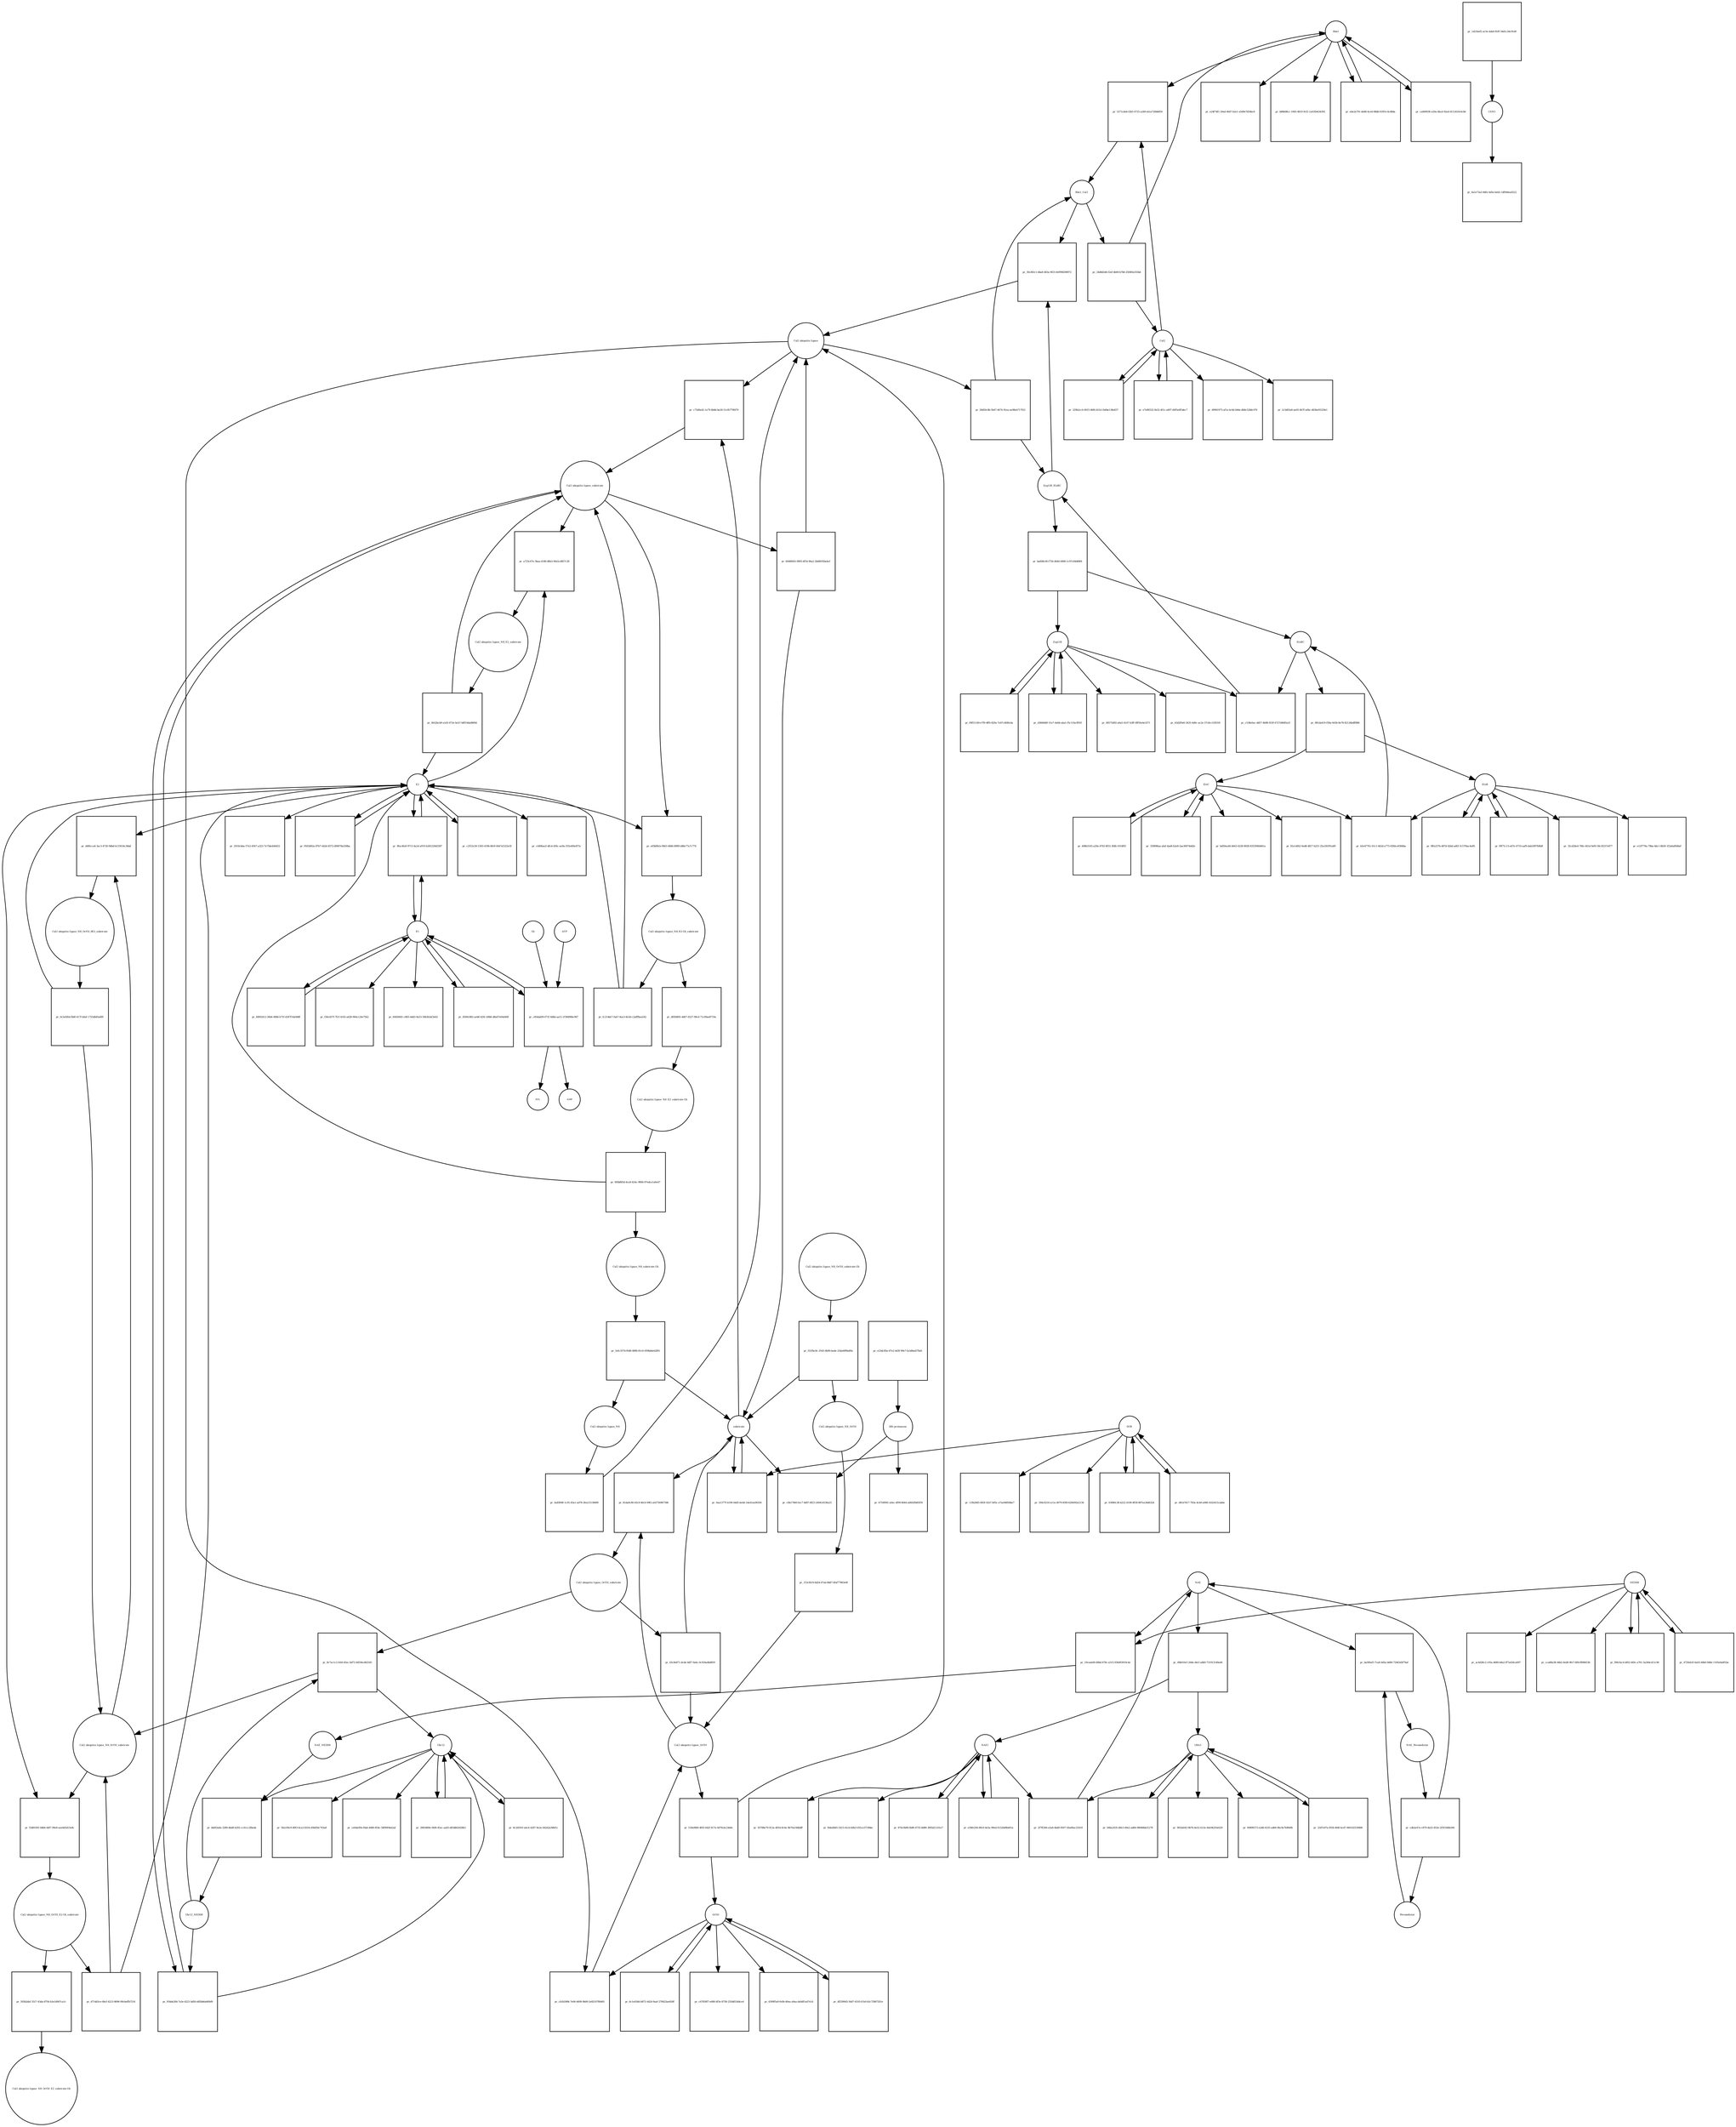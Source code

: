 strict digraph  {
Rbx1 [annotation="", bipartite=0, cls=macromolecule, fontsize=4, label=Rbx1, shape=circle];
"pr_5271cdeb-f2b5-4725-a249-eb1a726bb850" [annotation="", bipartite=1, cls=process, fontsize=4, label="pr_5271cdeb-f2b5-4725-a249-eb1a726bb850", shape=square];
Cul2 [annotation="", bipartite=0, cls=macromolecule, fontsize=4, label=Cul2, shape=circle];
Rbx1_Cul2 [annotation="", bipartite=0, cls=complex, fontsize=4, label=Rbx1_Cul2, shape=circle];
"Cul2 ubiquitin ligase_N8_Orf10_substrate" [annotation="", bipartite=0, cls=complex, fontsize=4, label="Cul2 ubiquitin ligase_N8_Orf10_substrate", shape=circle];
"pr_d4f6cca4-3ac3-4720-9dbd-b115616c3bbd" [annotation="", bipartite=1, cls=process, fontsize=4, label="pr_d4f6cca4-3ac3-4720-9dbd-b115616c3bbd", shape=square];
E2 [annotation="", bipartite=0, cls=macromolecule, fontsize=4, label=E2, shape=circle];
"Cul2 ubiquitin ligase_N8_Orf10_0E2_substrate" [annotation="", bipartite=0, cls=complex, fontsize=4, label="Cul2 ubiquitin ligase_N8_Orf10_0E2_substrate", shape=circle];
"Cul2 ubiquitin ligase_substrate" [annotation="", bipartite=0, cls=complex, fontsize=4, label="Cul2 ubiquitin ligase_substrate", shape=circle];
"pr_a723c67e-3baa-4180-86b3-90e5cd857c28" [annotation="", bipartite=1, cls=process, fontsize=4, label="pr_a723c67e-3baa-4180-86b3-90e5cd857c28", shape=square];
"Cul2 ubiquitin ligase_N8_E2_substrate" [annotation="", bipartite=0, cls=complex, fontsize=4, label="Cul2 ubiquitin ligase_N8_E2_substrate", shape=circle];
"Cul2 ubiquitin ligase_Orf10" [annotation="", bipartite=0, cls=complex, fontsize=4, label="Cul2 ubiquitin ligase_Orf10", shape=circle];
"pr_81da9c80-45c9-46c0-99f2-a02756967586" [annotation="", bipartite=1, cls=process, fontsize=4, label="pr_81da9c80-45c9-46c0-99f2-a02756967586", shape=square];
substrate [annotation="", bipartite=0, cls=macromolecule, fontsize=4, label=substrate, shape=circle];
"Cul2 ubiquitin ligase_Orf10_substrate" [annotation="", bipartite=0, cls=complex, fontsize=4, label="Cul2 ubiquitin ligase_Orf10_substrate", shape=circle];
"pr_8c7ac1c2-fefd-45ec-bd72-9d556cd62545" [annotation="", bipartite=1, cls=process, fontsize=4, label="pr_8c7ac1c2-fefd-45ec-bd72-9d556cd62545", shape=square];
Ubc12_NEDD8 [annotation="", bipartite=0, cls=complex, fontsize=4, label=Ubc12_NEDD8, shape=circle];
Ubc12 [annotation="", bipartite=0, cls=macromolecule, fontsize=4, label=Ubc12, shape=circle];
"pr_c75d0a42-1a79-4b8d-ba30-51cfb779fd70" [annotation="", bipartite=1, cls=process, fontsize=4, label="pr_c75d0a42-1a79-4b8d-ba30-51cfb779fd70", shape=square];
"Cul2 ubiquitin ligase" [annotation="", bipartite=0, cls=complex, fontsize=4, label="Cul2 ubiquitin ligase", shape=circle];
"pr_934de284-7a3e-4221-bd50-dd5bb6a669d9" [annotation="", bipartite=1, cls=process, fontsize=4, label="pr_934de284-7a3e-4221-bd50-dd5bb6a669d9", shape=square];
EloB [annotation="", bipartite=0, cls=macromolecule, fontsize=4, label=EloB, shape=circle];
"pr_b5e47761-01c1-462d-a775-83fdce9366ba" [annotation="", bipartite=1, cls=process, fontsize=4, label="pr_b5e47761-01c1-462d-a775-83fdce9366ba", shape=square];
EloC [annotation="", bipartite=0, cls=macromolecule, fontsize=4, label=EloC, shape=circle];
EloBC [annotation="", bipartite=0, cls=complex, fontsize=4, label=EloBC, shape=circle];
"pr_c538e0ac-dd57-4b98-933f-6727d4685a1f" [annotation="", bipartite=1, cls=process, fontsize=4, label="pr_c538e0ac-dd57-4b98-933f-6727d4685a1f", shape=square];
Zyg11B [annotation="", bipartite=0, cls=macromolecule, fontsize=4, label=Zyg11B, shape=circle];
Zyg11B_EloBC [annotation="", bipartite=0, cls=complex, fontsize=4, label=Zyg11B_EloBC, shape=circle];
"pr_5fe383c1-dba8-483a-9f25-0ef998298972" [annotation="", bipartite=1, cls=process, fontsize=4, label="pr_5fe383c1-dba8-483a-9f25-0ef998298972", shape=square];
NAE1 [annotation="", bipartite=0, cls=macromolecule, fontsize=4, label=NAE1, shape=circle];
"pr_2f7ff266-a5a8-4bd9-9507-56a00ac25418" [annotation="", bipartite=1, cls=process, fontsize=4, label="pr_2f7ff266-a5a8-4bd9-9507-56a00ac25418", shape=square];
UBA3 [annotation="", bipartite=0, cls=macromolecule, fontsize=4, label=UBA3, shape=circle];
NAE [annotation="", bipartite=0, cls=complex, fontsize=4, label=NAE, shape=circle];
"pr_ba5f6af3-7ca8-4d5a-b680-72643d2f76af" [annotation="", bipartite=1, cls=process, fontsize=4, label="pr_ba5f6af3-7ca8-4d5a-b680-72643d2f76af", shape=square];
Pevonedistat [annotation="", bipartite=0, cls="simple chemical", fontsize=4, label=Pevonedistat, shape=circle];
NAE_Pevonedistat [annotation="", bipartite=0, cls=complex, fontsize=4, label=NAE_Pevonedistat, shape=circle];
NEDD8 [annotation="", bipartite=0, cls=macromolecule, fontsize=4, label=NEDD8, shape=circle];
"pr_19ceab49-d0bd-478c-a515-93b093919c4e" [annotation="", bipartite=1, cls=process, fontsize=4, label="pr_19ceab49-d0bd-478c-a515-93b093919c4e", shape=square];
NAE_NEDD8 [annotation="", bipartite=0, cls=complex, fontsize=4, label=NAE_NEDD8, shape=circle];
"pr_cb1b5984-7e06-4609-9b00-2e8210780d01" [annotation="", bipartite=1, cls=process, fontsize=4, label="pr_cb1b5984-7e06-4609-9b00-2e8210780d01", shape=square];
Orf10 [annotation="", bipartite=0, cls=macromolecule, fontsize=4, label=Orf10, shape=circle];
"pr_bb6f3a8a-3289-4bd8-b292-cc41cc2fbede" [annotation="", bipartite=1, cls=process, fontsize=4, label="pr_bb6f3a8a-3289-4bd8-b292-cc41cc2fbede", shape=square];
"26S-proteasom" [annotation="", bipartite=0, cls=complex, fontsize=4, label="26S-proteasom", shape=circle];
"pr_6716f081-a0ec-4f99-8044-a6602fb85f59" [annotation="", bipartite=1, cls=process, fontsize=4, label="pr_6716f081-a0ec-4f99-8044-a6602fb85f59", shape=square];
CSN5 [annotation="", bipartite=0, cls=complex, fontsize=4, label=CSN5, shape=circle];
"pr_6a1e73a3-84fe-4d5e-beb5-1df944ea0222" [annotation="", bipartite=1, cls=process, fontsize=4, label="pr_6a1e73a3-84fe-4d5e-beb5-1df944ea0222", shape=square];
"pr_d9961975-af1a-4c6d-b9de-db8c528dc976" [annotation="", bipartite=1, cls=process, fontsize=4, label="pr_d9961975-af1a-4c6d-b9de-db8c528dc976", shape=square];
"pr_2c5d65e8-ae05-4b7f-a6bc-d63be93329e1" [annotation="", bipartite=1, cls=process, fontsize=4, label="pr_2c5d65e8-ae05-4b7f-a6bc-d63be93329e1", shape=square];
DUB [annotation="", bipartite=0, cls=macromolecule, fontsize=4, label=DUB, shape=circle];
"pr_11fb2845-683f-41b7-b95c-e7ae06856be7" [annotation="", bipartite=1, cls=process, fontsize=4, label="pr_11fb2845-683f-41b7-b95c-e7ae06856be7", shape=square];
"pr_594c6216-a11e-4979-85f8-62f4092e2134" [annotation="", bipartite=1, cls=process, fontsize=4, label="pr_594c6216-a11e-4979-85f8-62f4092e2134", shape=square];
E1 [annotation="", bipartite=0, cls=macromolecule, fontsize=4, label=E1, shape=circle];
"pr_f36cd57f-7fcf-4165-a628-964cc24e75b2" [annotation="", bipartite=1, cls=process, fontsize=4, label="pr_f36cd57f-7fcf-4165-a628-964cc24e75b2", shape=square];
"pr_64456fd1-c883-4dd3-9a53-50b3b3af3e62" [annotation="", bipartite=1, cls=process, fontsize=4, label="pr_64456fd1-c883-4dd3-9a53-50b3b3af3e62", shape=square];
"pr_c4496ae2-dfcd-456c-ae9a-555e4f4e875c" [annotation="", bipartite=1, cls=process, fontsize=4, label="pr_c4496ae2-dfcd-456c-ae9a-555e4f4e875c", shape=square];
"pr_2916cbba-57e2-4567-a323-7e75de444452" [annotation="", bipartite=1, cls=process, fontsize=4, label="pr_2916cbba-57e2-4567-a323-7e75de444452", shape=square];
"pr_32cd24e4-76fe-441d-9ef6-58c3f237e877" [annotation="", bipartite=1, cls=process, fontsize=4, label="pr_32cd24e4-76fe-441d-9ef6-58c3f237e877", shape=square];
"pr_e12f779a-79ba-4dc1-8b50-1f2a6af60bef" [annotation="", bipartite=1, cls=process, fontsize=4, label="pr_e12f779a-79ba-4dc1-8b50-1f2a6af60bef", shape=square];
"pr_bd50ea44-b643-4228-8028-835394fd461a" [annotation="", bipartite=1, cls=process, fontsize=4, label="pr_bd50ea44-b643-4228-8028-835394fd461a", shape=square];
"pr_81e1df42-0ed8-4817-b251-25a181f91a89" [annotation="", bipartite=1, cls=process, fontsize=4, label="pr_81e1df42-0ed8-4817-b251-25a181f91a89", shape=square];
"pr_93788e79-912a-405d-8c4e-9b70a19dbdff" [annotation="", bipartite=1, cls=process, fontsize=4, label="pr_93788e79-912a-405d-8c4e-9b70a19dbdff", shape=square];
"pr_fb4a6b65-5415-41cb-b0b3-055ce3719bbc" [annotation="", bipartite=1, cls=process, fontsize=4, label="pr_fb4a6b65-5415-41cb-b0b3-055ce3719bbc", shape=square];
"pr_ac4d28c2-c05a-4680-b8a2-ff7a426ca007" [annotation="", bipartite=1, cls=process, fontsize=4, label="pr_ac4d28c2-c05a-4680-b8a2-ff7a426ca007", shape=square];
"pr_cca88a38-44b2-4ed9-9fe7-6f0cf898453b" [annotation="", bipartite=1, cls=process, fontsize=4, label="pr_cca88a38-44b2-4ed9-9fe7-6f0cf898453b", shape=square];
"pr_c67830f7-e680-4f3e-8758-235d653d4ce4" [annotation="", bipartite=1, cls=process, fontsize=4, label="pr_c67830f7-e680-4f3e-8758-235d653d4ce4", shape=square];
"pr_6399f5a9-fe0b-40ea-a9aa-da0df1a47e1d" [annotation="", bipartite=1, cls=process, fontsize=4, label="pr_6399f5a9-fe0b-40ea-a9aa-da0df1a47e1d", shape=square];
"pr_e24f7df1-20ed-40d7-b2e1-a5d9e7d54bc8" [annotation="", bipartite=1, cls=process, fontsize=4, label="pr_e24f7df1-20ed-40d7-b2e1-a5d9e7d54bc8", shape=square];
"pr_b88b08cc-1065-4810-9cf2-1a035b434392" [annotation="", bipartite=1, cls=process, fontsize=4, label="pr_b88b08cc-1065-4810-9cf2-1a035b434392", shape=square];
"pr_9f43a643-9b76-4e52-b13e-44e94293a029" [annotation="", bipartite=1, cls=process, fontsize=4, label="pr_9f43a643-9b76-4e52-b13e-44e94293a029", shape=square];
"pr_00899373-e2d6-4335-ad66-9bc9a7b906fb" [annotation="", bipartite=1, cls=process, fontsize=4, label="pr_00899373-e2d6-4335-ad66-9bc9a7b906fb", shape=square];
"pr_56a100c9-80f3-4ca3-8354-d58d56c763a8" [annotation="", bipartite=1, cls=process, fontsize=4, label="pr_56a100c9-80f3-4ca3-8354-d58d56c763a8", shape=square];
"pr_ce0da95b-f9ab-4486-854c-58f90f4eb2af" [annotation="", bipartite=1, cls=process, fontsize=4, label="pr_ce0da95b-f9ab-4486-854c-58f90f4eb2af", shape=square];
"pr_00575d92-a6a5-4147-b3ff-0ff05e4e3371" [annotation="", bipartite=1, cls=process, fontsize=4, label="pr_00575d92-a6a5-4147-b3ff-0ff05e4e3371", shape=square];
"pr_43d2f0e6-3435-4d0c-ac2e-37c8cc539318" [annotation="", bipartite=1, cls=process, fontsize=4, label="pr_43d2f0e6-3435-4d0c-ac2e-37c8cc539318", shape=square];
"pr_c6b17660-fec7-4d97-8f23-249414530a25" [annotation="", bipartite=1, cls=process, fontsize=4, label="pr_c6b17660-fec7-4d97-8f23-249414530a25", shape=square];
"Cul2 ubiquitin ligase_N8_Orf10_E2-Ub_substrate" [annotation="", bipartite=0, cls=complex, fontsize=4, label="Cul2 ubiquitin ligase_N8_Orf10_E2-Ub_substrate", shape=circle];
"pr_d714d3ce-6bcf-4213-8696-99cbeffb7216" [annotation="", bipartite=1, cls=process, fontsize=4, label="pr_d714d3ce-6bcf-4213-8696-99cbeffb7216", shape=square];
"Cul2 ubiquitin ligase_N8_E2-Ub_substrate" [annotation="", bipartite=0, cls=complex, fontsize=4, label="Cul2 ubiquitin ligase_N8_E2-Ub_substrate", shape=circle];
"pr_fc214de7-fab7-4ae3-8e3d-c2afffbea542" [annotation="", bipartite=1, cls=process, fontsize=4, label="pr_fc214de7-fab7-4ae3-8e3d-c2afffbea542", shape=square];
"pr_0aa1377f-b190-44d5-be4d-14e41ea90356" [annotation="", bipartite=1, cls=process, fontsize=4, label="pr_0aa1377f-b190-44d5-be4d-14e41ea90356", shape=square];
"pr_24d8d246-f2ef-4b69-b78d-25f4f0a355bd" [annotation="", bipartite=1, cls=process, fontsize=4, label="pr_24d8d246-f2ef-4b69-b78d-25f4f0a355bd", shape=square];
"pr_0c5efd5d-fb6f-417f-b4af-1725db45a6f8" [annotation="", bipartite=1, cls=process, fontsize=4, label="pr_0c5efd5d-fb6f-417f-b4af-1725db45a6f8", shape=square];
"pr_6b52bcb9-a1d3-472e-bcb7-b8f10dad869d" [annotation="", bipartite=1, cls=process, fontsize=4, label="pr_6b52bcb9-a1d3-472e-bcb7-b8f10dad869d", shape=square];
"Cul2 ubiquitin ligase_N8_E2_substrate-Ub" [annotation="", bipartite=0, cls=complex, fontsize=4, label="Cul2 ubiquitin ligase_N8_E2_substrate-Ub", shape=circle];
"pr_6f4b885d-4ca9-424c-9606-87edce1a6e47" [annotation="", bipartite=1, cls=process, fontsize=4, label="pr_6f4b885d-4ca9-424c-9606-87edce1a6e47", shape=square];
"Cul2 ubiquitin ligase_N8_substrate-Ub" [annotation="", bipartite=0, cls=complex, fontsize=4, label="Cul2 ubiquitin ligase_N8_substrate-Ub", shape=circle];
"pr_28d50c8b-5b47-4674-91ea-ae98eb717921" [annotation="", bipartite=1, cls=process, fontsize=4, label="pr_28d50c8b-5b47-4674-91ea-ae98eb717921", shape=square];
"Cul2 ubiquitin ligase_N8" [annotation="", bipartite=0, cls=complex, fontsize=4, label="Cul2 ubiquitin ligase_N8", shape=circle];
"pr_fad5f06f-1c91-45a1-ad78-3fea15136689" [annotation="", bipartite=1, cls=process, fontsize=4, label="pr_fad5f06f-1c91-45a1-ad78-3fea15136689", shape=square];
"pr_518e98fd-4f05-442f-817e-0d76cbc24d4c" [annotation="", bipartite=1, cls=process, fontsize=4, label="pr_518e98fd-4f05-442f-817e-0d76cbc24d4c", shape=square];
"Cul2 ubiquitin ligase_N8_Orf10" [annotation="", bipartite=0, cls=complex, fontsize=4, label="Cul2 ubiquitin ligase_N8_Orf10", shape=circle];
"pr_153cfb19-6d24-47ab-8b87-6faf77883e9f" [annotation="", bipartite=1, cls=process, fontsize=4, label="pr_153cfb19-6d24-47ab-8b87-6faf77883e9f", shape=square];
"pr_63c8e871-dcde-4df7-9a4c-0c924a4bd859" [annotation="", bipartite=1, cls=process, fontsize=4, label="pr_63c8e871-dcde-4df7-9a4c-0c924a4bd859", shape=square];
"Cul2 ubiquitin ligase_N8_Orf10_substrate-Ub" [annotation="", bipartite=0, cls=complex, fontsize=4, label="Cul2 ubiquitin ligase_N8_Orf10_substrate-Ub", shape=circle];
"pr_551fbc8c-3543-4b90-ba4e-23da69f8a89a" [annotation="", bipartite=1, cls=process, fontsize=4, label="pr_551fbc8c-3543-4b90-ba4e-23da69f8a89a", shape=square];
"pr_6046f603-9905-4f54-96a2-2b68935bebcf" [annotation="", bipartite=1, cls=process, fontsize=4, label="pr_6046f603-9905-4f54-96a2-2b68935bebcf", shape=square];
"pr_5efc357d-f648-4980-81c6-059bb4e62f81" [annotation="", bipartite=1, cls=process, fontsize=4, label="pr_5efc357d-f648-4980-81c6-059bb4e62f81", shape=square];
"pr_881da419-f59a-443b-8e78-82124bdff886" [annotation="", bipartite=1, cls=process, fontsize=4, label="pr_881da419-f59a-443b-8e78-82124bdff886", shape=square];
"pr_ba608c00-f726-4b40-8490-1c97c84d68f4" [annotation="", bipartite=1, cls=process, fontsize=4, label="pr_ba608c00-f726-4b40-8490-1c97c84d68f4", shape=square];
"pr_49b016cf-264e-44cf-adb9-731913149a46" [annotation="", bipartite=1, cls=process, fontsize=4, label="pr_49b016cf-264e-44cf-adb9-731913149a46", shape=square];
"pr_cdb2e47e-c879-4b25-853e-2f5f1fd6b346" [annotation="", bipartite=1, cls=process, fontsize=4, label="pr_cdb2e47e-c879-4b25-853e-2f5f1fd6b346", shape=square];
"pr_e23dc85a-67e2-4d3f-99e7-fa3d6ad37bd1" [annotation="", bipartite=1, cls=process, fontsize=4, label="pr_e23dc85a-67e2-4d3f-99e7-fa3d6ad37bd1", shape=square];
"pr_1d21bef2-ac5e-4da9-81ff-54d1c3dc91d9" [annotation="", bipartite=1, cls=process, fontsize=4, label="pr_1d21bef2-ac5e-4da9-81ff-54d1c3dc91d9", shape=square];
"pr_229b2cc6-0015-46f6-b51d-1b6be138e837" [annotation="", bipartite=1, cls=process, fontsize=4, label="pr_229b2cc6-0015-46f6-b51d-1b6be138e837", shape=square];
"pr_03080c38-b222-4109-8f58-887ea34d632d" [annotation="", bipartite=1, cls=process, fontsize=4, label="pr_03080c38-b222-4109-8f58-887ea34d632d", shape=square];
"pr_8300c882-aeb8-429c-b9b6-d8a67e64e668" [annotation="", bipartite=1, cls=process, fontsize=4, label="pr_8300c882-aeb8-429c-b9b6-d8a67e64e668", shape=square];
"pr_9503d02a-87b7-442d-8372-d94978a358ba" [annotation="", bipartite=1, cls=process, fontsize=4, label="pr_9503d02a-87b7-442d-8372-d94978a358ba", shape=square];
"pr_0ffa237b-487d-42bd-ad01-fc57f4ac4e85" [annotation="", bipartite=1, cls=process, fontsize=4, label="pr_0ffa237b-487d-42bd-ad01-fc57f4ac4e85", shape=square];
"pr_408b3145-a29a-4702-8f53-3fdfc1014f65" [annotation="", bipartite=1, cls=process, fontsize=4, label="pr_408b3145-a29a-4702-8f53-3fdfc1014f65", shape=square];
"pr_874c0b90-fb80-4735-8d80-3f85d21101e7" [annotation="", bipartite=1, cls=process, fontsize=4, label="pr_874c0b90-fb80-4735-8d80-3f85d21101e7", shape=square];
"pr_f69cfac4-bf02-449c-a761-3a364cd11c96" [annotation="", bipartite=1, cls=process, fontsize=4, label="pr_f69cfac4-bf02-449c-a761-3a364cd11c96", shape=square];
"pr_df2599d3-56d7-4193-b7a9-b5c72867201e" [annotation="", bipartite=1, cls=process, fontsize=4, label="pr_df2599d3-56d7-4193-b7a9-b5c72867201e", shape=square];
"pr_ebe2a791-de88-4ce6-88db-61f01c4cd8da" [annotation="", bipartite=1, cls=process, fontsize=4, label="pr_ebe2a791-de88-4ce6-88db-61f01c4cd8da", shape=square];
"pr_33d7e97a-f058-464f-bcd7-060102539486" [annotation="", bipartite=1, cls=process, fontsize=4, label="pr_33d7e97a-f058-464f-bcd7-060102539486", shape=square];
"pr_2983489e-0fd0-45ec-aa05-d83db62028b3" [annotation="", bipartite=1, cls=process, fontsize=4, label="pr_2983489e-0fd0-45ec-aa05-d83db62028b3", shape=square];
"pr_09f51149-e7f9-4ff0-829a-7e47c4fd0cda" [annotation="", bipartite=1, cls=process, fontsize=4, label="pr_09f51149-e7f9-4ff0-829a-7e47c4fd0cda", shape=square];
"pr_e7e89332-9a32-4f1c-a497-d4f5e0f5dec7" [annotation="", bipartite=1, cls=process, fontsize=4, label="pr_e7e89332-9a32-4f1c-a497-d4f5e0f5dec7", shape=square];
"pr_d9cb7d17-783a-4cb9-a066-41b5415cabbe" [annotation="", bipartite=1, cls=process, fontsize=4, label="pr_d9cb7d17-783a-4cb9-a066-41b5415cabbe", shape=square];
"pr_fd902412-36b4-49b6-b71f-d347f16a9d8f" [annotation="", bipartite=1, cls=process, fontsize=4, label="pr_fd902412-36b4-49b6-b71f-d347f16a9d8f", shape=square];
"pr_c2553c56-1583-419b-8fe9-0447a5322e5f" [annotation="", bipartite=1, cls=process, fontsize=4, label="pr_c2553c56-1583-419b-8fe9-0447a5322e5f", shape=square];
"pr_f9f71c13-e67e-4710-aaf9-dab1897fd6df" [annotation="", bipartite=1, cls=process, fontsize=4, label="pr_f9f71c13-e67e-4710-aaf9-dab1897fd6df", shape=square];
"pr_339896aa-afaf-4ad4-b2e8-2ae36074dd2e" [annotation="", bipartite=1, cls=process, fontsize=4, label="pr_339896aa-afaf-4ad4-b2e8-2ae36074dd2e", shape=square];
"pr_e58fe204-89c6-4e5a-99ed-01526d0b401a" [annotation="", bipartite=1, cls=process, fontsize=4, label="pr_e58fe204-89c6-4e5a-99ed-01526d0b401a", shape=square];
"pr_4720eb1f-6a03-46b0-948e-1105e0a8f1be" [annotation="", bipartite=1, cls=process, fontsize=4, label="pr_4720eb1f-6a03-46b0-948e-1105e0a8f1be", shape=square];
"pr_6c1e034d-b872-4424-9aaf-278423ae658f" [annotation="", bipartite=1, cls=process, fontsize=4, label="pr_6c1e034d-b872-4424-9aaf-278423ae658f", shape=square];
"pr_ca849036-e20a-4bcd-92a4-d112410c6cb6" [annotation="", bipartite=1, cls=process, fontsize=4, label="pr_ca849036-e20a-4bcd-92a4-d112410c6cb6", shape=square];
"pr_046a2435-d9e3-49e2-ad84-98048bb31278" [annotation="", bipartite=1, cls=process, fontsize=4, label="pr_046a2435-d9e3-49e2-ad84-98048bb31278", shape=square];
"pr_8c2d591f-abc4-4287-9e2e-442d2a38bf1c" [annotation="", bipartite=1, cls=process, fontsize=4, label="pr_8c2d591f-abc4-4287-9e2e-442d2a38bf1c", shape=square];
"pr_d366666f-51e7-4ebb-aba1-f5c116e3f91f" [annotation="", bipartite=1, cls=process, fontsize=4, label="pr_d366666f-51e7-4ebb-aba1-f5c116e3f91f", shape=square];
"pr_c85dab09-071f-4dbb-aa15-1f39d90bc967" [annotation="", bipartite=1, cls=process, fontsize=4, label="pr_c85dab09-071f-4dbb-aa15-1f39d90bc967", shape=square];
Ub [annotation="", bipartite=0, cls="simple chemical", fontsize=4, label=Ub, shape=circle];
ATP [annotation="", bipartite=0, cls="simple chemical", fontsize=4, label=ATP, shape=circle];
AMP [annotation="", bipartite=0, cls="simple chemical", fontsize=4, label=AMP, shape=circle];
PPi [annotation="", bipartite=0, cls="simple chemical", fontsize=4, label=PPi, shape=circle];
"pr_9fac4fa9-9713-4a1d-a919-b281220d2587" [annotation="", bipartite=1, cls=process, fontsize=4, label="pr_9fac4fa9-9713-4a1d-a919-b281220d2587", shape=square];
"pr_f3d81091-8db4-4df7-99e8-aee4d5d15e8c" [annotation="", bipartite=1, cls=process, fontsize=4, label="pr_f3d81091-8db4-4df7-99e8-aee4d5d15e8c", shape=square];
"pr_e05bf8cb-9463-4846-8989-d48e77a7c774" [annotation="", bipartite=1, cls=process, fontsize=4, label="pr_e05bf8cb-9463-4846-8989-d48e77a7c774", shape=square];
"pr_d95fdf65-4d67-4527-99cd-71c09ae8719a" [annotation="", bipartite=1, cls=process, fontsize=4, label="pr_d95fdf65-4d67-4527-99cd-71c09ae8719a", shape=square];
"pr_593b2daf-3517-43da-8756-b3e1d947ca1c" [annotation="", bipartite=1, cls=process, fontsize=4, label="pr_593b2daf-3517-43da-8756-b3e1d947ca1c", shape=square];
"Cul2 ubiquitin ligase_N8_Orf10_E2_substrate-Ub" [annotation="", bipartite=0, cls=complex, fontsize=4, label="Cul2 ubiquitin ligase_N8_Orf10_E2_substrate-Ub", shape=circle];
Rbx1 -> "pr_5271cdeb-f2b5-4725-a249-eb1a726bb850"  [annotation="", interaction_type=consumption];
Rbx1 -> "pr_e24f7df1-20ed-40d7-b2e1-a5d9e7d54bc8"  [annotation="", interaction_type=consumption];
Rbx1 -> "pr_b88b08cc-1065-4810-9cf2-1a035b434392"  [annotation="", interaction_type=consumption];
Rbx1 -> "pr_ebe2a791-de88-4ce6-88db-61f01c4cd8da"  [annotation="", interaction_type=consumption];
Rbx1 -> "pr_ca849036-e20a-4bcd-92a4-d112410c6cb6"  [annotation="", interaction_type=consumption];
"pr_5271cdeb-f2b5-4725-a249-eb1a726bb850" -> Rbx1_Cul2  [annotation="", interaction_type=production];
Cul2 -> "pr_5271cdeb-f2b5-4725-a249-eb1a726bb850"  [annotation="", interaction_type=consumption];
Cul2 -> "pr_d9961975-af1a-4c6d-b9de-db8c528dc976"  [annotation="", interaction_type=consumption];
Cul2 -> "pr_2c5d65e8-ae05-4b7f-a6bc-d63be93329e1"  [annotation="", interaction_type=consumption];
Cul2 -> "pr_229b2cc6-0015-46f6-b51d-1b6be138e837"  [annotation="", interaction_type=consumption];
Cul2 -> "pr_e7e89332-9a32-4f1c-a497-d4f5e0f5dec7"  [annotation="", interaction_type=consumption];
Rbx1_Cul2 -> "pr_5fe383c1-dba8-483a-9f25-0ef998298972"  [annotation="", interaction_type=consumption];
Rbx1_Cul2 -> "pr_24d8d246-f2ef-4b69-b78d-25f4f0a355bd"  [annotation="", interaction_type=consumption];
"Cul2 ubiquitin ligase_N8_Orf10_substrate" -> "pr_d4f6cca4-3ac3-4720-9dbd-b115616c3bbd"  [annotation="", interaction_type=consumption];
"Cul2 ubiquitin ligase_N8_Orf10_substrate" -> "pr_f3d81091-8db4-4df7-99e8-aee4d5d15e8c"  [annotation="", interaction_type=consumption];
"pr_d4f6cca4-3ac3-4720-9dbd-b115616c3bbd" -> "Cul2 ubiquitin ligase_N8_Orf10_0E2_substrate"  [annotation="", interaction_type=production];
E2 -> "pr_d4f6cca4-3ac3-4720-9dbd-b115616c3bbd"  [annotation="", interaction_type=consumption];
E2 -> "pr_a723c67e-3baa-4180-86b3-90e5cd857c28"  [annotation="", interaction_type=consumption];
E2 -> "pr_c4496ae2-dfcd-456c-ae9a-555e4f4e875c"  [annotation="", interaction_type=consumption];
E2 -> "pr_2916cbba-57e2-4567-a323-7e75de444452"  [annotation="", interaction_type=consumption];
E2 -> "pr_9503d02a-87b7-442d-8372-d94978a358ba"  [annotation="", interaction_type=consumption];
E2 -> "pr_c2553c56-1583-419b-8fe9-0447a5322e5f"  [annotation="", interaction_type=consumption];
E2 -> "pr_9fac4fa9-9713-4a1d-a919-b281220d2587"  [annotation="", interaction_type=consumption];
E2 -> "pr_f3d81091-8db4-4df7-99e8-aee4d5d15e8c"  [annotation="", interaction_type=consumption];
E2 -> "pr_e05bf8cb-9463-4846-8989-d48e77a7c774"  [annotation="", interaction_type=consumption];
"Cul2 ubiquitin ligase_N8_Orf10_0E2_substrate" -> "pr_0c5efd5d-fb6f-417f-b4af-1725db45a6f8"  [annotation="", interaction_type=consumption];
"Cul2 ubiquitin ligase_substrate" -> "pr_a723c67e-3baa-4180-86b3-90e5cd857c28"  [annotation="", interaction_type=consumption];
"Cul2 ubiquitin ligase_substrate" -> "pr_934de284-7a3e-4221-bd50-dd5bb6a669d9"  [annotation="", interaction_type=consumption];
"Cul2 ubiquitin ligase_substrate" -> "pr_6046f603-9905-4f54-96a2-2b68935bebcf"  [annotation="", interaction_type=consumption];
"Cul2 ubiquitin ligase_substrate" -> "pr_e05bf8cb-9463-4846-8989-d48e77a7c774"  [annotation="", interaction_type=consumption];
"pr_a723c67e-3baa-4180-86b3-90e5cd857c28" -> "Cul2 ubiquitin ligase_N8_E2_substrate"  [annotation="", interaction_type=production];
"Cul2 ubiquitin ligase_N8_E2_substrate" -> "pr_6b52bcb9-a1d3-472e-bcb7-b8f10dad869d"  [annotation="", interaction_type=consumption];
"Cul2 ubiquitin ligase_Orf10" -> "pr_81da9c80-45c9-46c0-99f2-a02756967586"  [annotation="", interaction_type=consumption];
"Cul2 ubiquitin ligase_Orf10" -> "pr_518e98fd-4f05-442f-817e-0d76cbc24d4c"  [annotation="", interaction_type=consumption];
"pr_81da9c80-45c9-46c0-99f2-a02756967586" -> "Cul2 ubiquitin ligase_Orf10_substrate"  [annotation="", interaction_type=production];
substrate -> "pr_81da9c80-45c9-46c0-99f2-a02756967586"  [annotation="", interaction_type=consumption];
substrate -> "pr_c75d0a42-1a79-4b8d-ba30-51cfb779fd70"  [annotation="", interaction_type=consumption];
substrate -> "pr_c6b17660-fec7-4d97-8f23-249414530a25"  [annotation="", interaction_type=consumption];
substrate -> "pr_0aa1377f-b190-44d5-be4d-14e41ea90356"  [annotation="", interaction_type=consumption];
"Cul2 ubiquitin ligase_Orf10_substrate" -> "pr_8c7ac1c2-fefd-45ec-bd72-9d556cd62545"  [annotation="", interaction_type=consumption];
"Cul2 ubiquitin ligase_Orf10_substrate" -> "pr_63c8e871-dcde-4df7-9a4c-0c924a4bd859"  [annotation="", interaction_type=consumption];
"pr_8c7ac1c2-fefd-45ec-bd72-9d556cd62545" -> "Cul2 ubiquitin ligase_N8_Orf10_substrate"  [annotation="", interaction_type=production];
"pr_8c7ac1c2-fefd-45ec-bd72-9d556cd62545" -> Ubc12  [annotation="", interaction_type=production];
Ubc12_NEDD8 -> "pr_8c7ac1c2-fefd-45ec-bd72-9d556cd62545"  [annotation="", interaction_type=consumption];
Ubc12_NEDD8 -> "pr_934de284-7a3e-4221-bd50-dd5bb6a669d9"  [annotation="", interaction_type=consumption];
Ubc12 -> "pr_bb6f3a8a-3289-4bd8-b292-cc41cc2fbede"  [annotation="", interaction_type=consumption];
Ubc12 -> "pr_56a100c9-80f3-4ca3-8354-d58d56c763a8"  [annotation="", interaction_type=consumption];
Ubc12 -> "pr_ce0da95b-f9ab-4486-854c-58f90f4eb2af"  [annotation="", interaction_type=consumption];
Ubc12 -> "pr_2983489e-0fd0-45ec-aa05-d83db62028b3"  [annotation="", interaction_type=consumption];
Ubc12 -> "pr_8c2d591f-abc4-4287-9e2e-442d2a38bf1c"  [annotation="", interaction_type=consumption];
"pr_c75d0a42-1a79-4b8d-ba30-51cfb779fd70" -> "Cul2 ubiquitin ligase_substrate"  [annotation="", interaction_type=production];
"Cul2 ubiquitin ligase" -> "pr_c75d0a42-1a79-4b8d-ba30-51cfb779fd70"  [annotation="", interaction_type=consumption];
"Cul2 ubiquitin ligase" -> "pr_cb1b5984-7e06-4609-9b00-2e8210780d01"  [annotation="", interaction_type=consumption];
"Cul2 ubiquitin ligase" -> "pr_28d50c8b-5b47-4674-91ea-ae98eb717921"  [annotation="", interaction_type=consumption];
"pr_934de284-7a3e-4221-bd50-dd5bb6a669d9" -> "Cul2 ubiquitin ligase_substrate"  [annotation="", interaction_type=production];
"pr_934de284-7a3e-4221-bd50-dd5bb6a669d9" -> Ubc12  [annotation="", interaction_type=production];
EloB -> "pr_b5e47761-01c1-462d-a775-83fdce9366ba"  [annotation="", interaction_type=consumption];
EloB -> "pr_32cd24e4-76fe-441d-9ef6-58c3f237e877"  [annotation="", interaction_type=consumption];
EloB -> "pr_e12f779a-79ba-4dc1-8b50-1f2a6af60bef"  [annotation="", interaction_type=consumption];
EloB -> "pr_0ffa237b-487d-42bd-ad01-fc57f4ac4e85"  [annotation="", interaction_type=consumption];
EloB -> "pr_f9f71c13-e67e-4710-aaf9-dab1897fd6df"  [annotation="", interaction_type=consumption];
"pr_b5e47761-01c1-462d-a775-83fdce9366ba" -> EloBC  [annotation="", interaction_type=production];
EloC -> "pr_b5e47761-01c1-462d-a775-83fdce9366ba"  [annotation="", interaction_type=consumption];
EloC -> "pr_bd50ea44-b643-4228-8028-835394fd461a"  [annotation="", interaction_type=consumption];
EloC -> "pr_81e1df42-0ed8-4817-b251-25a181f91a89"  [annotation="", interaction_type=consumption];
EloC -> "pr_408b3145-a29a-4702-8f53-3fdfc1014f65"  [annotation="", interaction_type=consumption];
EloC -> "pr_339896aa-afaf-4ad4-b2e8-2ae36074dd2e"  [annotation="", interaction_type=consumption];
EloBC -> "pr_c538e0ac-dd57-4b98-933f-6727d4685a1f"  [annotation="", interaction_type=consumption];
EloBC -> "pr_881da419-f59a-443b-8e78-82124bdff886"  [annotation="", interaction_type=consumption];
"pr_c538e0ac-dd57-4b98-933f-6727d4685a1f" -> Zyg11B_EloBC  [annotation="", interaction_type=production];
Zyg11B -> "pr_c538e0ac-dd57-4b98-933f-6727d4685a1f"  [annotation="", interaction_type=consumption];
Zyg11B -> "pr_00575d92-a6a5-4147-b3ff-0ff05e4e3371"  [annotation="", interaction_type=consumption];
Zyg11B -> "pr_43d2f0e6-3435-4d0c-ac2e-37c8cc539318"  [annotation="", interaction_type=consumption];
Zyg11B -> "pr_09f51149-e7f9-4ff0-829a-7e47c4fd0cda"  [annotation="", interaction_type=consumption];
Zyg11B -> "pr_d366666f-51e7-4ebb-aba1-f5c116e3f91f"  [annotation="", interaction_type=consumption];
Zyg11B_EloBC -> "pr_5fe383c1-dba8-483a-9f25-0ef998298972"  [annotation="", interaction_type=consumption];
Zyg11B_EloBC -> "pr_ba608c00-f726-4b40-8490-1c97c84d68f4"  [annotation="", interaction_type=consumption];
"pr_5fe383c1-dba8-483a-9f25-0ef998298972" -> "Cul2 ubiquitin ligase"  [annotation="", interaction_type=production];
NAE1 -> "pr_2f7ff266-a5a8-4bd9-9507-56a00ac25418"  [annotation="", interaction_type=consumption];
NAE1 -> "pr_93788e79-912a-405d-8c4e-9b70a19dbdff"  [annotation="", interaction_type=consumption];
NAE1 -> "pr_fb4a6b65-5415-41cb-b0b3-055ce3719bbc"  [annotation="", interaction_type=consumption];
NAE1 -> "pr_874c0b90-fb80-4735-8d80-3f85d21101e7"  [annotation="", interaction_type=consumption];
NAE1 -> "pr_e58fe204-89c6-4e5a-99ed-01526d0b401a"  [annotation="", interaction_type=consumption];
"pr_2f7ff266-a5a8-4bd9-9507-56a00ac25418" -> NAE  [annotation="", interaction_type=production];
UBA3 -> "pr_2f7ff266-a5a8-4bd9-9507-56a00ac25418"  [annotation="", interaction_type=consumption];
UBA3 -> "pr_9f43a643-9b76-4e52-b13e-44e94293a029"  [annotation="", interaction_type=consumption];
UBA3 -> "pr_00899373-e2d6-4335-ad66-9bc9a7b906fb"  [annotation="", interaction_type=consumption];
UBA3 -> "pr_33d7e97a-f058-464f-bcd7-060102539486"  [annotation="", interaction_type=consumption];
UBA3 -> "pr_046a2435-d9e3-49e2-ad84-98048bb31278"  [annotation="", interaction_type=consumption];
NAE -> "pr_ba5f6af3-7ca8-4d5a-b680-72643d2f76af"  [annotation="", interaction_type=consumption];
NAE -> "pr_19ceab49-d0bd-478c-a515-93b093919c4e"  [annotation="", interaction_type=consumption];
NAE -> "pr_49b016cf-264e-44cf-adb9-731913149a46"  [annotation="", interaction_type=consumption];
"pr_ba5f6af3-7ca8-4d5a-b680-72643d2f76af" -> NAE_Pevonedistat  [annotation="", interaction_type=production];
Pevonedistat -> "pr_ba5f6af3-7ca8-4d5a-b680-72643d2f76af"  [annotation="", interaction_type=consumption];
NAE_Pevonedistat -> "pr_cdb2e47e-c879-4b25-853e-2f5f1fd6b346"  [annotation="", interaction_type=consumption];
NEDD8 -> "pr_19ceab49-d0bd-478c-a515-93b093919c4e"  [annotation="", interaction_type=consumption];
NEDD8 -> "pr_ac4d28c2-c05a-4680-b8a2-ff7a426ca007"  [annotation="", interaction_type=consumption];
NEDD8 -> "pr_cca88a38-44b2-4ed9-9fe7-6f0cf898453b"  [annotation="", interaction_type=consumption];
NEDD8 -> "pr_f69cfac4-bf02-449c-a761-3a364cd11c96"  [annotation="", interaction_type=consumption];
NEDD8 -> "pr_4720eb1f-6a03-46b0-948e-1105e0a8f1be"  [annotation="", interaction_type=consumption];
"pr_19ceab49-d0bd-478c-a515-93b093919c4e" -> NAE_NEDD8  [annotation="", interaction_type=production];
NAE_NEDD8 -> "pr_bb6f3a8a-3289-4bd8-b292-cc41cc2fbede"  [annotation="", interaction_type=consumption];
"pr_cb1b5984-7e06-4609-9b00-2e8210780d01" -> "Cul2 ubiquitin ligase_Orf10"  [annotation="", interaction_type=production];
Orf10 -> "pr_cb1b5984-7e06-4609-9b00-2e8210780d01"  [annotation="", interaction_type=consumption];
Orf10 -> "pr_c67830f7-e680-4f3e-8758-235d653d4ce4"  [annotation="", interaction_type=consumption];
Orf10 -> "pr_6399f5a9-fe0b-40ea-a9aa-da0df1a47e1d"  [annotation="", interaction_type=consumption];
Orf10 -> "pr_df2599d3-56d7-4193-b7a9-b5c72867201e"  [annotation="", interaction_type=consumption];
Orf10 -> "pr_6c1e034d-b872-4424-9aaf-278423ae658f"  [annotation="", interaction_type=consumption];
"pr_bb6f3a8a-3289-4bd8-b292-cc41cc2fbede" -> Ubc12_NEDD8  [annotation="", interaction_type=production];
"26S-proteasom" -> "pr_6716f081-a0ec-4f99-8044-a6602fb85f59"  [annotation="", interaction_type=consumption];
"26S-proteasom" -> "pr_c6b17660-fec7-4d97-8f23-249414530a25"  [annotation="", interaction_type=catalysis];
CSN5 -> "pr_6a1e73a3-84fe-4d5e-beb5-1df944ea0222"  [annotation="", interaction_type=consumption];
DUB -> "pr_11fb2845-683f-41b7-b95c-e7ae06856be7"  [annotation="", interaction_type=consumption];
DUB -> "pr_594c6216-a11e-4979-85f8-62f4092e2134"  [annotation="", interaction_type=consumption];
DUB -> "pr_0aa1377f-b190-44d5-be4d-14e41ea90356"  [annotation="", interaction_type=catalysis];
DUB -> "pr_03080c38-b222-4109-8f58-887ea34d632d"  [annotation="", interaction_type=consumption];
DUB -> "pr_d9cb7d17-783a-4cb9-a066-41b5415cabbe"  [annotation="", interaction_type=consumption];
E1 -> "pr_f36cd57f-7fcf-4165-a628-964cc24e75b2"  [annotation="", interaction_type=consumption];
E1 -> "pr_64456fd1-c883-4dd3-9a53-50b3b3af3e62"  [annotation="", interaction_type=consumption];
E1 -> "pr_8300c882-aeb8-429c-b9b6-d8a67e64e668"  [annotation="", interaction_type=consumption];
E1 -> "pr_fd902412-36b4-49b6-b71f-d347f16a9d8f"  [annotation="", interaction_type=consumption];
E1 -> "pr_c85dab09-071f-4dbb-aa15-1f39d90bc967"  [annotation="", interaction_type=consumption];
E1 -> "pr_9fac4fa9-9713-4a1d-a919-b281220d2587"  [annotation="", interaction_type=consumption];
"Cul2 ubiquitin ligase_N8_Orf10_E2-Ub_substrate" -> "pr_d714d3ce-6bcf-4213-8696-99cbeffb7216"  [annotation="", interaction_type=consumption];
"Cul2 ubiquitin ligase_N8_Orf10_E2-Ub_substrate" -> "pr_593b2daf-3517-43da-8756-b3e1d947ca1c"  [annotation="", interaction_type=consumption];
"pr_d714d3ce-6bcf-4213-8696-99cbeffb7216" -> "Cul2 ubiquitin ligase_N8_Orf10_substrate"  [annotation="", interaction_type=production];
"pr_d714d3ce-6bcf-4213-8696-99cbeffb7216" -> E2  [annotation="", interaction_type=production];
"Cul2 ubiquitin ligase_N8_E2-Ub_substrate" -> "pr_fc214de7-fab7-4ae3-8e3d-c2afffbea542"  [annotation="", interaction_type=consumption];
"Cul2 ubiquitin ligase_N8_E2-Ub_substrate" -> "pr_d95fdf65-4d67-4527-99cd-71c09ae8719a"  [annotation="", interaction_type=consumption];
"pr_fc214de7-fab7-4ae3-8e3d-c2afffbea542" -> "Cul2 ubiquitin ligase_substrate"  [annotation="", interaction_type=production];
"pr_fc214de7-fab7-4ae3-8e3d-c2afffbea542" -> E2  [annotation="", interaction_type=production];
"pr_0aa1377f-b190-44d5-be4d-14e41ea90356" -> substrate  [annotation="", interaction_type=production];
"pr_24d8d246-f2ef-4b69-b78d-25f4f0a355bd" -> Cul2  [annotation="", interaction_type=production];
"pr_24d8d246-f2ef-4b69-b78d-25f4f0a355bd" -> Rbx1  [annotation="", interaction_type=production];
"pr_0c5efd5d-fb6f-417f-b4af-1725db45a6f8" -> "Cul2 ubiquitin ligase_N8_Orf10_substrate"  [annotation="", interaction_type=production];
"pr_0c5efd5d-fb6f-417f-b4af-1725db45a6f8" -> E2  [annotation="", interaction_type=production];
"pr_6b52bcb9-a1d3-472e-bcb7-b8f10dad869d" -> E2  [annotation="", interaction_type=production];
"pr_6b52bcb9-a1d3-472e-bcb7-b8f10dad869d" -> "Cul2 ubiquitin ligase_substrate"  [annotation="", interaction_type=production];
"Cul2 ubiquitin ligase_N8_E2_substrate-Ub" -> "pr_6f4b885d-4ca9-424c-9606-87edce1a6e47"  [annotation="", interaction_type=consumption];
"pr_6f4b885d-4ca9-424c-9606-87edce1a6e47" -> "Cul2 ubiquitin ligase_N8_substrate-Ub"  [annotation="", interaction_type=production];
"pr_6f4b885d-4ca9-424c-9606-87edce1a6e47" -> E2  [annotation="", interaction_type=production];
"Cul2 ubiquitin ligase_N8_substrate-Ub" -> "pr_5efc357d-f648-4980-81c6-059bb4e62f81"  [annotation="", interaction_type=consumption];
"pr_28d50c8b-5b47-4674-91ea-ae98eb717921" -> Rbx1_Cul2  [annotation="", interaction_type=production];
"pr_28d50c8b-5b47-4674-91ea-ae98eb717921" -> Zyg11B_EloBC  [annotation="", interaction_type=production];
"Cul2 ubiquitin ligase_N8" -> "pr_fad5f06f-1c91-45a1-ad78-3fea15136689"  [annotation="", interaction_type=consumption];
"pr_fad5f06f-1c91-45a1-ad78-3fea15136689" -> "Cul2 ubiquitin ligase"  [annotation="", interaction_type=production];
"pr_518e98fd-4f05-442f-817e-0d76cbc24d4c" -> Orf10  [annotation="", interaction_type=production];
"pr_518e98fd-4f05-442f-817e-0d76cbc24d4c" -> "Cul2 ubiquitin ligase"  [annotation="", interaction_type=production];
"Cul2 ubiquitin ligase_N8_Orf10" -> "pr_153cfb19-6d24-47ab-8b87-6faf77883e9f"  [annotation="", interaction_type=consumption];
"pr_153cfb19-6d24-47ab-8b87-6faf77883e9f" -> "Cul2 ubiquitin ligase_Orf10"  [annotation="", interaction_type=production];
"pr_63c8e871-dcde-4df7-9a4c-0c924a4bd859" -> "Cul2 ubiquitin ligase_Orf10"  [annotation="", interaction_type=production];
"pr_63c8e871-dcde-4df7-9a4c-0c924a4bd859" -> substrate  [annotation="", interaction_type=production];
"Cul2 ubiquitin ligase_N8_Orf10_substrate-Ub" -> "pr_551fbc8c-3543-4b90-ba4e-23da69f8a89a"  [annotation="", interaction_type=consumption];
"pr_551fbc8c-3543-4b90-ba4e-23da69f8a89a" -> "Cul2 ubiquitin ligase_N8_Orf10"  [annotation="", interaction_type=production];
"pr_551fbc8c-3543-4b90-ba4e-23da69f8a89a" -> substrate  [annotation="", interaction_type=production];
"pr_6046f603-9905-4f54-96a2-2b68935bebcf" -> "Cul2 ubiquitin ligase"  [annotation="", interaction_type=production];
"pr_6046f603-9905-4f54-96a2-2b68935bebcf" -> substrate  [annotation="", interaction_type=production];
"pr_5efc357d-f648-4980-81c6-059bb4e62f81" -> "Cul2 ubiquitin ligase_N8"  [annotation="", interaction_type=production];
"pr_5efc357d-f648-4980-81c6-059bb4e62f81" -> substrate  [annotation="", interaction_type=production];
"pr_881da419-f59a-443b-8e78-82124bdff886" -> EloB  [annotation="", interaction_type=production];
"pr_881da419-f59a-443b-8e78-82124bdff886" -> EloC  [annotation="", interaction_type=production];
"pr_ba608c00-f726-4b40-8490-1c97c84d68f4" -> EloBC  [annotation="", interaction_type=production];
"pr_ba608c00-f726-4b40-8490-1c97c84d68f4" -> Zyg11B  [annotation="", interaction_type=production];
"pr_49b016cf-264e-44cf-adb9-731913149a46" -> NAE1  [annotation="", interaction_type=production];
"pr_49b016cf-264e-44cf-adb9-731913149a46" -> UBA3  [annotation="", interaction_type=production];
"pr_cdb2e47e-c879-4b25-853e-2f5f1fd6b346" -> Pevonedistat  [annotation="", interaction_type=production];
"pr_cdb2e47e-c879-4b25-853e-2f5f1fd6b346" -> NAE  [annotation="", interaction_type=production];
"pr_e23dc85a-67e2-4d3f-99e7-fa3d6ad37bd1" -> "26S-proteasom"  [annotation="", interaction_type=production];
"pr_1d21bef2-ac5e-4da9-81ff-54d1c3dc91d9" -> CSN5  [annotation="", interaction_type=production];
"pr_229b2cc6-0015-46f6-b51d-1b6be138e837" -> Cul2  [annotation="", interaction_type=production];
"pr_03080c38-b222-4109-8f58-887ea34d632d" -> DUB  [annotation="", interaction_type=production];
"pr_8300c882-aeb8-429c-b9b6-d8a67e64e668" -> E1  [annotation="", interaction_type=production];
"pr_9503d02a-87b7-442d-8372-d94978a358ba" -> E2  [annotation="", interaction_type=production];
"pr_0ffa237b-487d-42bd-ad01-fc57f4ac4e85" -> EloB  [annotation="", interaction_type=production];
"pr_408b3145-a29a-4702-8f53-3fdfc1014f65" -> EloC  [annotation="", interaction_type=production];
"pr_874c0b90-fb80-4735-8d80-3f85d21101e7" -> NAE1  [annotation="", interaction_type=production];
"pr_f69cfac4-bf02-449c-a761-3a364cd11c96" -> NEDD8  [annotation="", interaction_type=production];
"pr_df2599d3-56d7-4193-b7a9-b5c72867201e" -> Orf10  [annotation="", interaction_type=production];
"pr_ebe2a791-de88-4ce6-88db-61f01c4cd8da" -> Rbx1  [annotation="", interaction_type=production];
"pr_33d7e97a-f058-464f-bcd7-060102539486" -> UBA3  [annotation="", interaction_type=production];
"pr_2983489e-0fd0-45ec-aa05-d83db62028b3" -> Ubc12  [annotation="", interaction_type=production];
"pr_09f51149-e7f9-4ff0-829a-7e47c4fd0cda" -> Zyg11B  [annotation="", interaction_type=production];
"pr_e7e89332-9a32-4f1c-a497-d4f5e0f5dec7" -> Cul2  [annotation="", interaction_type=production];
"pr_d9cb7d17-783a-4cb9-a066-41b5415cabbe" -> DUB  [annotation="", interaction_type=production];
"pr_fd902412-36b4-49b6-b71f-d347f16a9d8f" -> E1  [annotation="", interaction_type=production];
"pr_c2553c56-1583-419b-8fe9-0447a5322e5f" -> E2  [annotation="", interaction_type=production];
"pr_f9f71c13-e67e-4710-aaf9-dab1897fd6df" -> EloB  [annotation="", interaction_type=production];
"pr_339896aa-afaf-4ad4-b2e8-2ae36074dd2e" -> EloC  [annotation="", interaction_type=production];
"pr_e58fe204-89c6-4e5a-99ed-01526d0b401a" -> NAE1  [annotation="", interaction_type=production];
"pr_4720eb1f-6a03-46b0-948e-1105e0a8f1be" -> NEDD8  [annotation="", interaction_type=production];
"pr_6c1e034d-b872-4424-9aaf-278423ae658f" -> Orf10  [annotation="", interaction_type=production];
"pr_ca849036-e20a-4bcd-92a4-d112410c6cb6" -> Rbx1  [annotation="", interaction_type=production];
"pr_046a2435-d9e3-49e2-ad84-98048bb31278" -> UBA3  [annotation="", interaction_type=production];
"pr_8c2d591f-abc4-4287-9e2e-442d2a38bf1c" -> Ubc12  [annotation="", interaction_type=production];
"pr_d366666f-51e7-4ebb-aba1-f5c116e3f91f" -> Zyg11B  [annotation="", interaction_type=production];
"pr_c85dab09-071f-4dbb-aa15-1f39d90bc967" -> E1  [annotation="", interaction_type=production];
"pr_c85dab09-071f-4dbb-aa15-1f39d90bc967" -> AMP  [annotation="", interaction_type=production];
"pr_c85dab09-071f-4dbb-aa15-1f39d90bc967" -> PPi  [annotation="", interaction_type=production];
Ub -> "pr_c85dab09-071f-4dbb-aa15-1f39d90bc967"  [annotation="", interaction_type=consumption];
ATP -> "pr_c85dab09-071f-4dbb-aa15-1f39d90bc967"  [annotation="", interaction_type=consumption];
"pr_9fac4fa9-9713-4a1d-a919-b281220d2587" -> E2  [annotation="", interaction_type=production];
"pr_9fac4fa9-9713-4a1d-a919-b281220d2587" -> E1  [annotation="", interaction_type=production];
"pr_f3d81091-8db4-4df7-99e8-aee4d5d15e8c" -> "Cul2 ubiquitin ligase_N8_Orf10_E2-Ub_substrate"  [annotation="", interaction_type=production];
"pr_e05bf8cb-9463-4846-8989-d48e77a7c774" -> "Cul2 ubiquitin ligase_N8_E2-Ub_substrate"  [annotation="", interaction_type=production];
"pr_d95fdf65-4d67-4527-99cd-71c09ae8719a" -> "Cul2 ubiquitin ligase_N8_E2_substrate-Ub"  [annotation="", interaction_type=production];
"pr_593b2daf-3517-43da-8756-b3e1d947ca1c" -> "Cul2 ubiquitin ligase_N8_Orf10_E2_substrate-Ub"  [annotation="", interaction_type=production];
}
